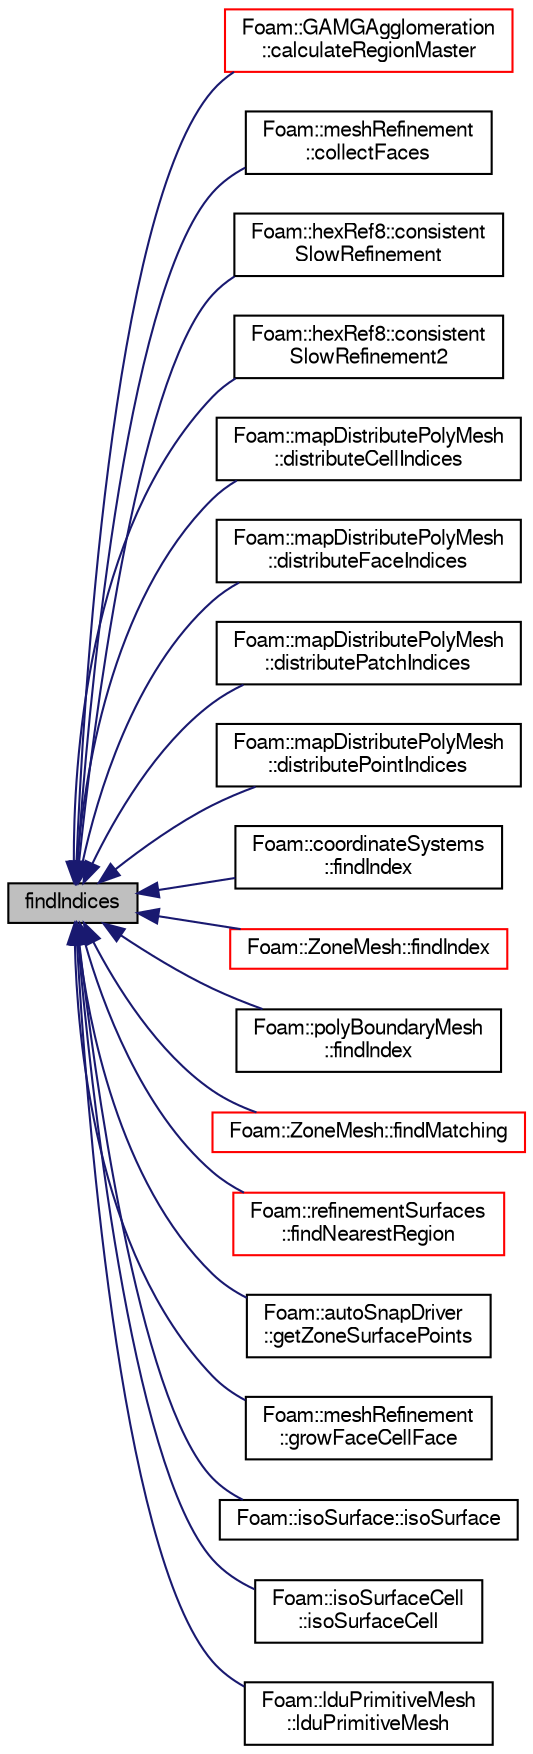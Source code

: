 digraph "findIndices"
{
  bgcolor="transparent";
  edge [fontname="FreeSans",fontsize="10",labelfontname="FreeSans",labelfontsize="10"];
  node [fontname="FreeSans",fontsize="10",shape=record];
  rankdir="LR";
  Node1 [label="findIndices",height=0.2,width=0.4,color="black", fillcolor="grey75", style="filled" fontcolor="black"];
  Node1 -> Node2 [dir="back",color="midnightblue",fontsize="10",style="solid",fontname="FreeSans"];
  Node2 [label="Foam::GAMGAgglomeration\l::calculateRegionMaster",height=0.2,width=0.4,color="red",URL="$a00871.html#a2924c769d07fb681fe84b5036f9977d6",tooltip="Given fine to coarse processor map determine: "];
  Node1 -> Node3 [dir="back",color="midnightblue",fontsize="10",style="solid",fontname="FreeSans"];
  Node3 [label="Foam::meshRefinement\l::collectFaces",height=0.2,width=0.4,color="black",URL="$a01428.html#ab746ad147ec1a565a262c5ff297c8694"];
  Node1 -> Node4 [dir="back",color="midnightblue",fontsize="10",style="solid",fontname="FreeSans"];
  Node4 [label="Foam::hexRef8::consistent\lSlowRefinement",height=0.2,width=0.4,color="black",URL="$a00980.html#aeb54557fb67f4384c1d524d031d65e71",tooltip="Like consistentRefinement but slower: "];
  Node1 -> Node5 [dir="back",color="midnightblue",fontsize="10",style="solid",fontname="FreeSans"];
  Node5 [label="Foam::hexRef8::consistent\lSlowRefinement2",height=0.2,width=0.4,color="black",URL="$a00980.html#ac6ddabf79074c4c7cc1cfe6908d6c4a9",tooltip="Like consistentSlowRefinement but uses different meshWave. "];
  Node1 -> Node6 [dir="back",color="midnightblue",fontsize="10",style="solid",fontname="FreeSans"];
  Node6 [label="Foam::mapDistributePolyMesh\l::distributeCellIndices",height=0.2,width=0.4,color="black",URL="$a01365.html#ad919e04f9027fc6ee4c5f944415e22d9"];
  Node1 -> Node7 [dir="back",color="midnightblue",fontsize="10",style="solid",fontname="FreeSans"];
  Node7 [label="Foam::mapDistributePolyMesh\l::distributeFaceIndices",height=0.2,width=0.4,color="black",URL="$a01365.html#a4668e668ebb1d44093ed6159a254fa39"];
  Node1 -> Node8 [dir="back",color="midnightblue",fontsize="10",style="solid",fontname="FreeSans"];
  Node8 [label="Foam::mapDistributePolyMesh\l::distributePatchIndices",height=0.2,width=0.4,color="black",URL="$a01365.html#a527d120f9ed63ab95e9867ec34be5a23"];
  Node1 -> Node9 [dir="back",color="midnightblue",fontsize="10",style="solid",fontname="FreeSans"];
  Node9 [label="Foam::mapDistributePolyMesh\l::distributePointIndices",height=0.2,width=0.4,color="black",URL="$a01365.html#a705f9191a7a373e01740e47f5ba351d4",tooltip="Distribute list of point/face/cell/patch indices. "];
  Node1 -> Node10 [dir="back",color="midnightblue",fontsize="10",style="solid",fontname="FreeSans"];
  Node10 [label="Foam::coordinateSystems\l::findIndex",height=0.2,width=0.4,color="black",URL="$a00388.html#a1d028e94dcd4a9556e7af5130ff91ab6",tooltip="Find and return index for the first match, return -1 if not found. "];
  Node1 -> Node11 [dir="back",color="midnightblue",fontsize="10",style="solid",fontname="FreeSans"];
  Node11 [label="Foam::ZoneMesh::findIndex",height=0.2,width=0.4,color="red",URL="$a02823.html#a955c3122cd8ec6013c0c6e47996da27c",tooltip="Return zone index for the first match, return -1 if not found. "];
  Node1 -> Node12 [dir="back",color="midnightblue",fontsize="10",style="solid",fontname="FreeSans"];
  Node12 [label="Foam::polyBoundaryMesh\l::findIndex",height=0.2,width=0.4,color="black",URL="$a01855.html#a955c3122cd8ec6013c0c6e47996da27c",tooltip="Return patch index for the first match, return -1 if not found. "];
  Node1 -> Node13 [dir="back",color="midnightblue",fontsize="10",style="solid",fontname="FreeSans"];
  Node13 [label="Foam::ZoneMesh::findMatching",height=0.2,width=0.4,color="red",URL="$a02823.html#a0a7601ad4778f40dc0a476604a1e3833",tooltip="Mark cells that match the zone specification. "];
  Node1 -> Node14 [dir="back",color="midnightblue",fontsize="10",style="solid",fontname="FreeSans"];
  Node14 [label="Foam::refinementSurfaces\l::findNearestRegion",height=0.2,width=0.4,color="red",URL="$a02054.html#a5ce86015ef1926009d3bee3cc1b1784c",tooltip="Find nearest point on surfaces. Return surface and region on. "];
  Node1 -> Node15 [dir="back",color="midnightblue",fontsize="10",style="solid",fontname="FreeSans"];
  Node15 [label="Foam::autoSnapDriver\l::getZoneSurfacePoints",height=0.2,width=0.4,color="black",URL="$a00079.html#a9b0617c77e1e71c70428238e6246484e",tooltip="Get points both on patch and facezone. "];
  Node1 -> Node16 [dir="back",color="midnightblue",fontsize="10",style="solid",fontname="FreeSans"];
  Node16 [label="Foam::meshRefinement\l::growFaceCellFace",height=0.2,width=0.4,color="black",URL="$a01428.html#a28fecbf4c50061fa3f5d204953e25bfa"];
  Node1 -> Node17 [dir="back",color="midnightblue",fontsize="10",style="solid",fontname="FreeSans"];
  Node17 [label="Foam::isoSurface::isoSurface",height=0.2,width=0.4,color="black",URL="$a01155.html#a2d3f6322d0523951b389b2245851396f",tooltip="Construct from cell values and point values. Uses boundaryField. "];
  Node1 -> Node18 [dir="back",color="midnightblue",fontsize="10",style="solid",fontname="FreeSans"];
  Node18 [label="Foam::isoSurfaceCell\l::isoSurfaceCell",height=0.2,width=0.4,color="black",URL="$a01156.html#a493a4ed208fd259e349c3f01290ccccc",tooltip="Construct from dictionary. "];
  Node1 -> Node19 [dir="back",color="midnightblue",fontsize="10",style="solid",fontname="FreeSans"];
  Node19 [label="Foam::lduPrimitiveMesh\l::lduPrimitiveMesh",height=0.2,width=0.4,color="black",URL="$a01248.html#aeae1eb8af27cafdc116980dd48968d19",tooltip="Construct by combining multiple meshes. The meshes come from. "];
}
